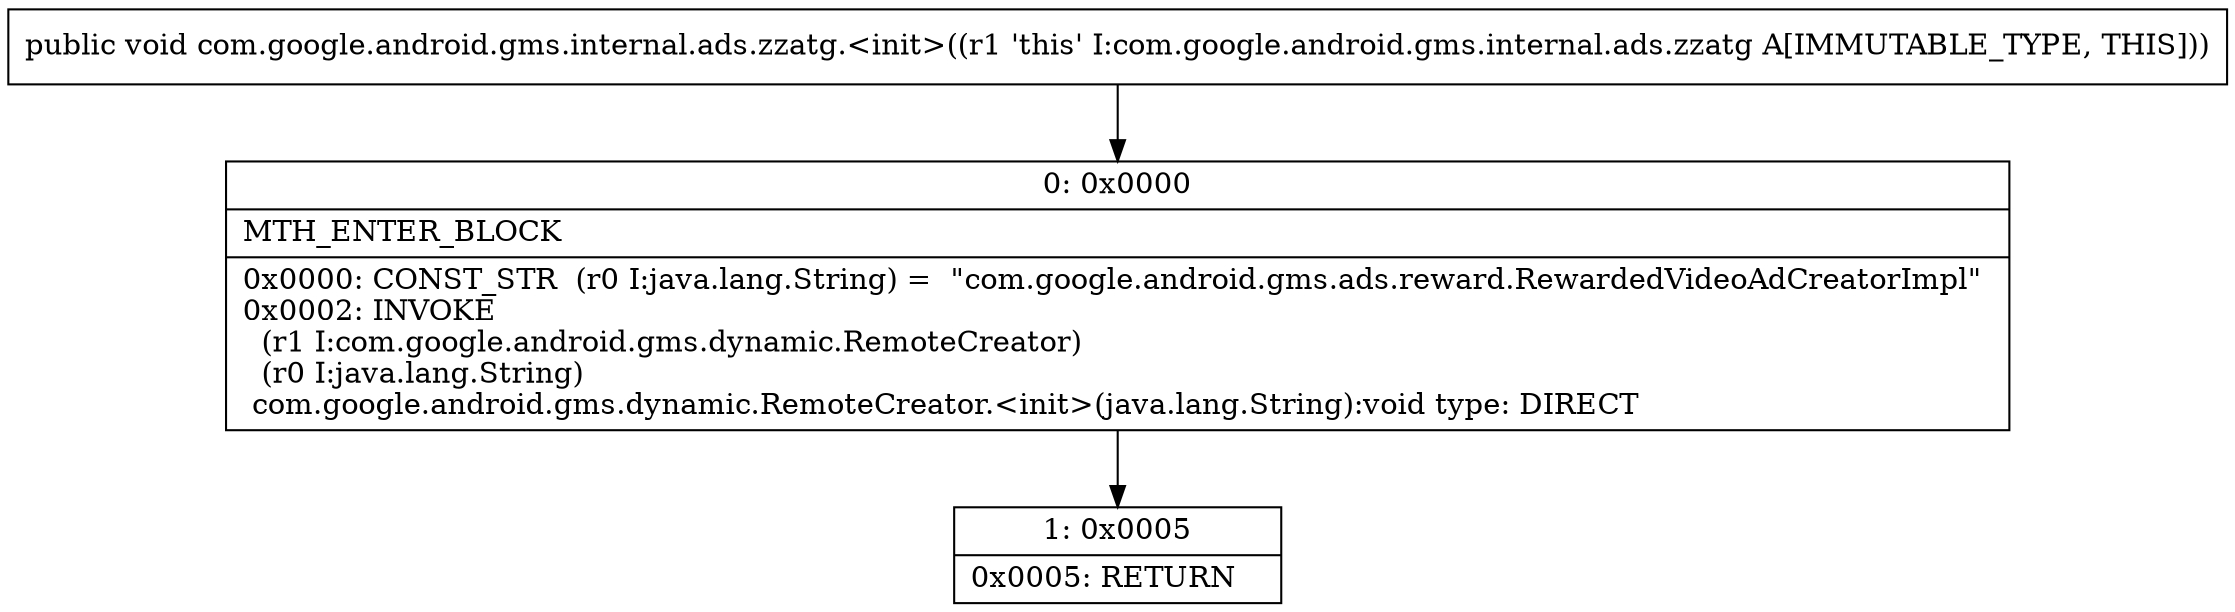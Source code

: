 digraph "CFG forcom.google.android.gms.internal.ads.zzatg.\<init\>()V" {
Node_0 [shape=record,label="{0\:\ 0x0000|MTH_ENTER_BLOCK\l|0x0000: CONST_STR  (r0 I:java.lang.String) =  \"com.google.android.gms.ads.reward.RewardedVideoAdCreatorImpl\" \l0x0002: INVOKE  \l  (r1 I:com.google.android.gms.dynamic.RemoteCreator)\l  (r0 I:java.lang.String)\l com.google.android.gms.dynamic.RemoteCreator.\<init\>(java.lang.String):void type: DIRECT \l}"];
Node_1 [shape=record,label="{1\:\ 0x0005|0x0005: RETURN   \l}"];
MethodNode[shape=record,label="{public void com.google.android.gms.internal.ads.zzatg.\<init\>((r1 'this' I:com.google.android.gms.internal.ads.zzatg A[IMMUTABLE_TYPE, THIS])) }"];
MethodNode -> Node_0;
Node_0 -> Node_1;
}

